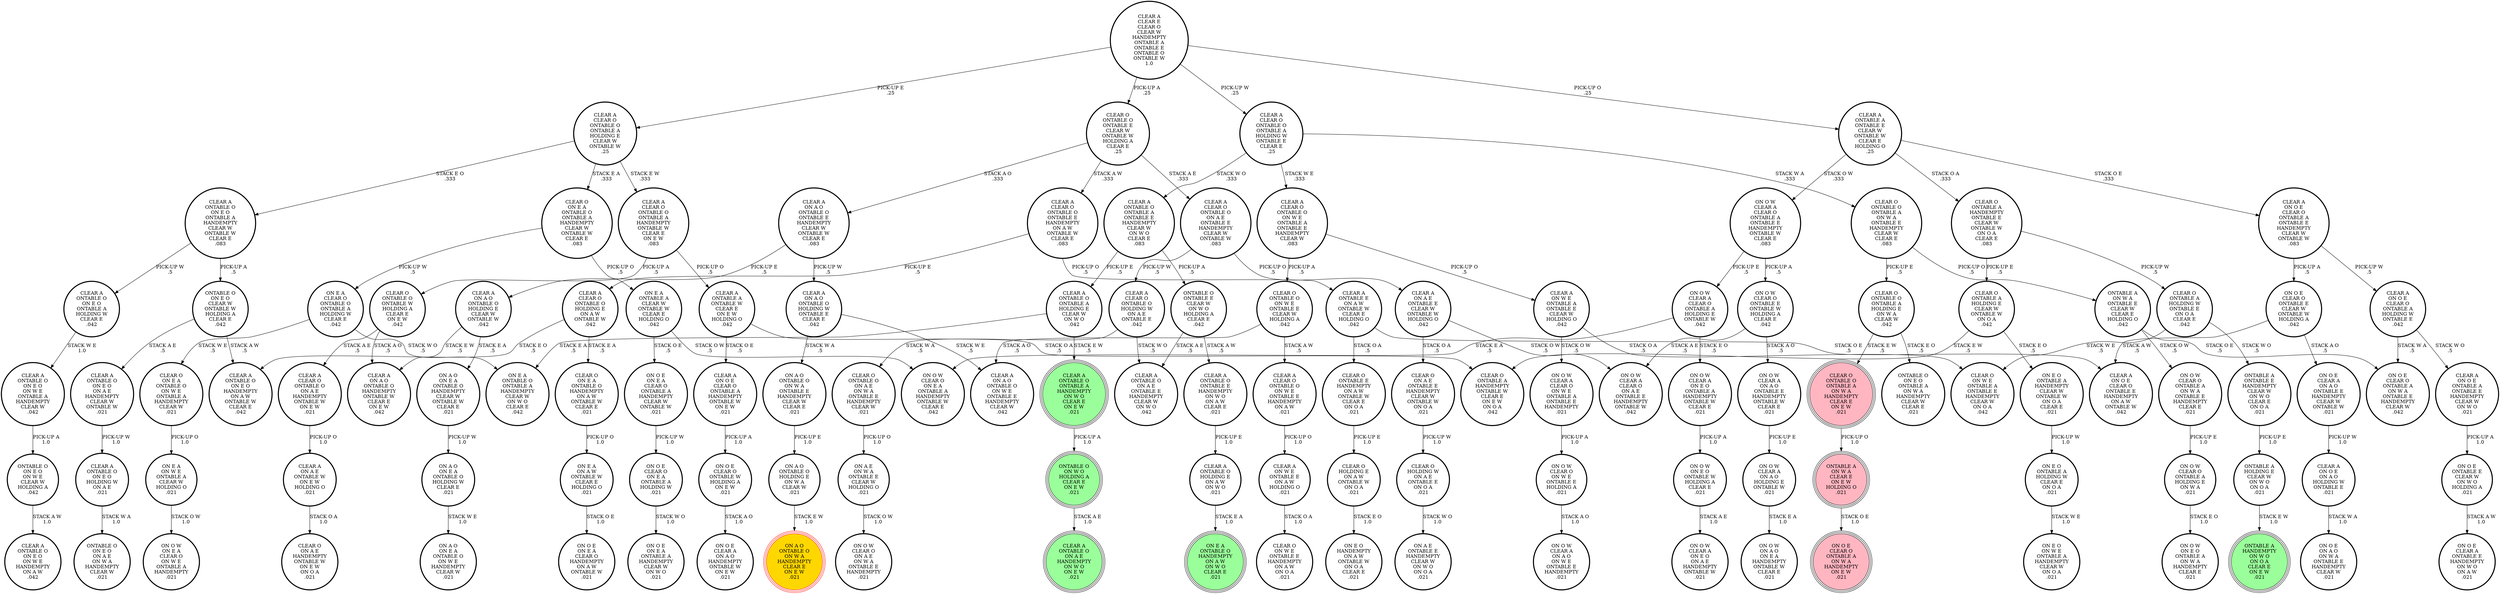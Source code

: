 digraph {
"CLEAR A\nON O E\nON A O\nHOLDING W\nONTABLE E\n.021\n" -> "ON O E\nON A O\nON W A\nONTABLE E\nHANDEMPTY\nCLEAR W\n.021\n"[label="STACK W A\n1.0\n"];
"CLEAR A\nONTABLE O\nONTABLE E\nHANDEMPTY\nON W O\nON A W\nCLEAR E\n.021\n" -> "CLEAR A\nONTABLE O\nHOLDING E\nON A W\nON W O\n.021\n"[label="PICK-UP E\n1.0\n"];
"CLEAR A\nCLEAR O\nONTABLE O\nON A E\nONTABLE E\nHANDEMPTY\nCLEAR W\nONTABLE W\n.083\n" -> "CLEAR A\nCLEAR O\nONTABLE O\nHOLDING W\nON A E\nONTABLE E\n.042\n"[label="PICK-UP W\n.5\n"];
"CLEAR A\nCLEAR O\nONTABLE O\nON A E\nONTABLE E\nHANDEMPTY\nCLEAR W\nONTABLE W\n.083\n" -> "CLEAR A\nON A E\nONTABLE E\nCLEAR W\nONTABLE W\nHOLDING O\n.042\n"[label="PICK-UP O\n.5\n"];
"CLEAR A\nCLEAR O\nONTABLE O\nHOLDING W\nON A E\nONTABLE E\n.042\n" -> "CLEAR O\nONTABLE O\nON A E\nON W A\nONTABLE E\nHANDEMPTY\nCLEAR W\n.021\n"[label="STACK W A\n.5\n"];
"CLEAR A\nCLEAR O\nONTABLE O\nHOLDING W\nON A E\nONTABLE E\n.042\n" -> "CLEAR A\nONTABLE O\nON A E\nONTABLE E\nHANDEMPTY\nCLEAR W\nON W O\n.042\n"[label="STACK W O\n.5\n"];
"ONTABLE A\nON W A\nONTABLE E\nCLEAR W\nCLEAR E\nHOLDING O\n.042\n" -> "ON O E\nCLEAR O\nONTABLE A\nON W A\nONTABLE E\nHANDEMPTY\nCLEAR W\n.042\n"[label="STACK O E\n.5\n"];
"ONTABLE A\nON W A\nONTABLE E\nCLEAR W\nCLEAR E\nHOLDING O\n.042\n" -> "ON O W\nCLEAR O\nONTABLE A\nON W A\nONTABLE E\nHANDEMPTY\nCLEAR E\n.021\n"[label="STACK O W\n.5\n"];
"ON O E\nCLEAR O\nON E A\nONTABLE A\nHOLDING W\n.021\n" -> "ON O E\nON E A\nONTABLE A\nHANDEMPTY\nCLEAR W\nON W O\n.021\n"[label="STACK W O\n1.0\n"];
"CLEAR A\nCLEAR O\nONTABLE O\nONTABLE A\nHANDEMPTY\nONTABLE W\nCLEAR E\nON E W\n.083\n" -> "CLEAR A\nONTABLE A\nONTABLE W\nCLEAR E\nON E W\nHOLDING O\n.042\n"[label="PICK-UP O\n.5\n"];
"CLEAR A\nCLEAR O\nONTABLE O\nONTABLE A\nHANDEMPTY\nONTABLE W\nCLEAR E\nON E W\n.083\n" -> "CLEAR O\nONTABLE O\nONTABLE W\nHOLDING A\nCLEAR E\nON E W\n.042\n"[label="PICK-UP A\n.5\n"];
"CLEAR A\nON A O\nONTABLE O\nHOLDING E\nCLEAR W\nONTABLE W\n.042\n" -> "CLEAR A\nON A O\nONTABLE O\nHANDEMPTY\nONTABLE W\nCLEAR E\nON E W\n.042\n"[label="STACK E W\n.5\n"];
"CLEAR A\nON A O\nONTABLE O\nHOLDING E\nCLEAR W\nONTABLE W\n.042\n" -> "ON A O\nON E A\nONTABLE O\nHANDEMPTY\nCLEAR W\nONTABLE W\nCLEAR E\n.021\n"[label="STACK E A\n.5\n"];
"CLEAR A\nON W E\nONTABLE E\nON A W\nHOLDING O\n.021\n" -> "CLEAR O\nON W E\nONTABLE E\nHANDEMPTY\nON A W\nON O A\n.021\n"[label="STACK O A\n1.0\n"];
"ON O W\nCLEAR O\nONTABLE E\nONTABLE W\nHOLDING A\nCLEAR E\n.042\n" -> "ON O W\nCLEAR A\nCLEAR O\nON A E\nONTABLE E\nHANDEMPTY\nONTABLE W\n.042\n"[label="STACK A E\n.5\n"];
"ON O W\nCLEAR O\nONTABLE E\nONTABLE W\nHOLDING A\nCLEAR E\n.042\n" -> "ON O W\nCLEAR A\nON A O\nONTABLE E\nHANDEMPTY\nONTABLE W\nCLEAR E\n.021\n"[label="STACK A O\n.5\n"];
"CLEAR A\nONTABLE O\nONTABLE A\nHOLDING E\nCLEAR W\nON W O\n.042\n" -> "ON E A\nONTABLE O\nONTABLE A\nHANDEMPTY\nCLEAR W\nON W O\nCLEAR E\n.042\n"[label="STACK E A\n.5\n"];
"CLEAR A\nONTABLE O\nONTABLE A\nHOLDING E\nCLEAR W\nON W O\n.042\n" -> "CLEAR A\nONTABLE O\nONTABLE A\nHANDEMPTY\nON W O\nCLEAR E\nON E W\n.021\n"[label="STACK E W\n.5\n"];
"ON A O\nON E A\nONTABLE O\nHOLDING W\nCLEAR E\n.021\n" -> "ON A O\nON E A\nONTABLE O\nON W E\nHANDEMPTY\nCLEAR W\n.021\n"[label="STACK W E\n1.0\n"];
"CLEAR A\nON O E\nCLEAR O\nONTABLE A\nONTABLE E\nHANDEMPTY\nCLEAR W\nONTABLE W\n.083\n" -> "ON O E\nCLEAR O\nONTABLE E\nCLEAR W\nONTABLE W\nHOLDING A\n.042\n"[label="PICK-UP A\n.5\n"];
"CLEAR A\nON O E\nCLEAR O\nONTABLE A\nONTABLE E\nHANDEMPTY\nCLEAR W\nONTABLE W\n.083\n" -> "CLEAR A\nON O E\nCLEAR O\nONTABLE A\nHOLDING W\nONTABLE E\n.042\n"[label="PICK-UP W\n.5\n"];
"CLEAR O\nONTABLE A\nHANDEMPTY\nONTABLE E\nCLEAR W\nONTABLE W\nON O A\nCLEAR E\n.083\n" -> "CLEAR O\nONTABLE A\nHOLDING W\nONTABLE E\nON O A\nCLEAR E\n.042\n"[label="PICK-UP W\n.5\n"];
"CLEAR O\nONTABLE A\nHANDEMPTY\nONTABLE E\nCLEAR W\nONTABLE W\nON O A\nCLEAR E\n.083\n" -> "CLEAR O\nONTABLE A\nHOLDING E\nCLEAR W\nONTABLE W\nON O A\n.042\n"[label="PICK-UP E\n.5\n"];
"CLEAR A\nCLEAR O\nONTABLE O\nHOLDING E\nON A W\nONTABLE W\n.042\n" -> "CLEAR A\nONTABLE O\nON E O\nHANDEMPTY\nON A W\nONTABLE W\nCLEAR E\n.042\n"[label="STACK E O\n.5\n"];
"CLEAR A\nCLEAR O\nONTABLE O\nHOLDING E\nON A W\nONTABLE W\n.042\n" -> "CLEAR O\nON E A\nONTABLE O\nHANDEMPTY\nON A W\nONTABLE W\nCLEAR E\n.021\n"[label="STACK E A\n.5\n"];
"ONTABLE O\nON E O\nON W E\nCLEAR W\nHOLDING A\n.042\n" -> "CLEAR A\nONTABLE O\nON E O\nON W E\nHANDEMPTY\nON A W\n.042\n"[label="STACK A W\n1.0\n"];
"CLEAR A\nONTABLE O\nON E O\nONTABLE A\nHANDEMPTY\nCLEAR W\nONTABLE W\nCLEAR E\n.083\n" -> "CLEAR A\nONTABLE O\nON E O\nONTABLE A\nHOLDING W\nCLEAR E\n.042\n"[label="PICK-UP W\n.5\n"];
"CLEAR A\nONTABLE O\nON E O\nONTABLE A\nHANDEMPTY\nCLEAR W\nONTABLE W\nCLEAR E\n.083\n" -> "ONTABLE O\nON E O\nCLEAR W\nONTABLE W\nHOLDING A\nCLEAR E\n.042\n"[label="PICK-UP A\n.5\n"];
"ON O W\nCLEAR A\nON A O\nHOLDING E\nONTABLE W\n.021\n" -> "ON O W\nON A O\nON E A\nHANDEMPTY\nONTABLE W\nCLEAR E\n.021\n"[label="STACK E A\n1.0\n"];
"ONTABLE A\nHOLDING E\nCLEAR W\nON W O\nON O A\n.021\n" -> "ONTABLE A\nHANDEMPTY\nON W O\nON O A\nCLEAR E\nON E W\n.021\n"[label="STACK E W\n1.0\n"];
"CLEAR A\nCLEAR O\nONTABLE O\nONTABLE A\nHOLDING E\nCLEAR W\nONTABLE W\n.25\n" -> "CLEAR A\nONTABLE O\nON E O\nONTABLE A\nHANDEMPTY\nCLEAR W\nONTABLE W\nCLEAR E\n.083\n"[label="STACK E O\n.333\n"];
"CLEAR A\nCLEAR O\nONTABLE O\nONTABLE A\nHOLDING E\nCLEAR W\nONTABLE W\n.25\n" -> "CLEAR A\nCLEAR O\nONTABLE O\nONTABLE A\nHANDEMPTY\nONTABLE W\nCLEAR E\nON E W\n.083\n"[label="STACK E W\n.333\n"];
"CLEAR A\nCLEAR O\nONTABLE O\nONTABLE A\nHOLDING E\nCLEAR W\nONTABLE W\n.25\n" -> "CLEAR O\nON E A\nONTABLE O\nONTABLE A\nHANDEMPTY\nCLEAR W\nONTABLE W\nCLEAR E\n.083\n"[label="STACK E A\n.333\n"];
"CLEAR O\nONTABLE O\nONTABLE W\nHOLDING A\nCLEAR E\nON E W\n.042\n" -> "CLEAR A\nON A O\nONTABLE O\nHANDEMPTY\nONTABLE W\nCLEAR E\nON E W\n.042\n"[label="STACK A O\n.5\n"];
"CLEAR O\nONTABLE O\nONTABLE W\nHOLDING A\nCLEAR E\nON E W\n.042\n" -> "CLEAR A\nCLEAR O\nONTABLE O\nON A E\nHANDEMPTY\nONTABLE W\nON E W\n.021\n"[label="STACK A E\n.5\n"];
"CLEAR A\nONTABLE O\nONTABLE A\nHANDEMPTY\nON W O\nCLEAR E\nON E W\n.021\n" -> "ONTABLE O\nON W O\nHOLDING A\nCLEAR E\nON E W\n.021\n"[label="PICK-UP A\n1.0\n"];
"ON O W\nCLEAR O\nON W E\nONTABLE E\nHOLDING A\n.021\n" -> "ON O W\nCLEAR A\nON A O\nON W E\nONTABLE E\nHANDEMPTY\n.021\n"[label="STACK A O\n1.0\n"];
"CLEAR O\nONTABLE O\nONTABLE A\nON W A\nONTABLE E\nHANDEMPTY\nCLEAR W\nCLEAR E\n.083\n" -> "CLEAR O\nONTABLE O\nONTABLE A\nHOLDING E\nON W A\nCLEAR W\n.042\n"[label="PICK-UP E\n.5\n"];
"CLEAR O\nONTABLE O\nONTABLE A\nON W A\nONTABLE E\nHANDEMPTY\nCLEAR W\nCLEAR E\n.083\n" -> "ONTABLE A\nON W A\nONTABLE E\nCLEAR W\nCLEAR E\nHOLDING O\n.042\n"[label="PICK-UP O\n.5\n"];
"ON O W\nON E O\nONTABLE W\nHOLDING A\nCLEAR E\n.021\n" -> "ON O W\nCLEAR A\nON E O\nON A E\nHANDEMPTY\nONTABLE W\n.021\n"[label="STACK A E\n1.0\n"];
"ON A O\nON E A\nONTABLE O\nHANDEMPTY\nCLEAR W\nONTABLE W\nCLEAR E\n.021\n" -> "ON A O\nON E A\nONTABLE O\nHOLDING W\nCLEAR E\n.021\n"[label="PICK-UP W\n1.0\n"];
"CLEAR A\nCLEAR O\nONTABLE O\nONTABLE E\nHANDEMPTY\nON A W\nONTABLE W\nCLEAR E\n.083\n" -> "CLEAR A\nONTABLE E\nON A W\nONTABLE W\nCLEAR E\nHOLDING O\n.042\n"[label="PICK-UP O\n.5\n"];
"CLEAR A\nCLEAR O\nONTABLE O\nONTABLE E\nHANDEMPTY\nON A W\nONTABLE W\nCLEAR E\n.083\n" -> "CLEAR A\nCLEAR O\nONTABLE O\nHOLDING E\nON A W\nONTABLE W\n.042\n"[label="PICK-UP E\n.5\n"];
"ON O E\nONTABLE E\nCLEAR W\nON W O\nHOLDING A\n.021\n" -> "ON O E\nCLEAR A\nONTABLE E\nHANDEMPTY\nON W O\nON A W\n.021\n"[label="STACK A W\n1.0\n"];
"CLEAR A\nCLEAR O\nONTABLE O\nON W E\nONTABLE A\nONTABLE E\nHANDEMPTY\nCLEAR W\n.083\n" -> "CLEAR O\nONTABLE O\nON W E\nONTABLE E\nCLEAR W\nHOLDING A\n.042\n"[label="PICK-UP A\n.5\n"];
"CLEAR A\nCLEAR O\nONTABLE O\nON W E\nONTABLE A\nONTABLE E\nHANDEMPTY\nCLEAR W\n.083\n" -> "CLEAR A\nON W E\nONTABLE A\nONTABLE E\nCLEAR W\nHOLDING O\n.042\n"[label="PICK-UP O\n.5\n"];
"ON E A\nON A W\nONTABLE W\nCLEAR E\nHOLDING O\n.021\n" -> "ON O E\nON E A\nCLEAR O\nHANDEMPTY\nON A W\nONTABLE W\n.021\n"[label="STACK O E\n1.0\n"];
"ON O W\nCLEAR A\nCLEAR O\nON W E\nONTABLE A\nONTABLE E\nHANDEMPTY\n.021\n" -> "ON O W\nCLEAR O\nON W E\nONTABLE E\nHOLDING A\n.021\n"[label="PICK-UP A\n1.0\n"];
"ON O E\nON E A\nCLEAR O\nONTABLE A\nHANDEMPTY\nCLEAR W\nONTABLE W\n.021\n" -> "ON O E\nCLEAR O\nON E A\nONTABLE A\nHOLDING W\n.021\n"[label="PICK-UP W\n1.0\n"];
"CLEAR A\nONTABLE O\nON E O\nON W E\nONTABLE A\nHANDEMPTY\nCLEAR W\n.042\n" -> "ONTABLE O\nON E O\nON W E\nCLEAR W\nHOLDING A\n.042\n"[label="PICK-UP A\n1.0\n"];
"ONTABLE O\nONTABLE E\nCLEAR W\nON W O\nHOLDING A\nCLEAR E\n.042\n" -> "CLEAR A\nONTABLE O\nON A E\nONTABLE E\nHANDEMPTY\nCLEAR W\nON W O\n.042\n"[label="STACK A E\n.5\n"];
"ONTABLE O\nONTABLE E\nCLEAR W\nON W O\nHOLDING A\nCLEAR E\n.042\n" -> "CLEAR A\nONTABLE O\nONTABLE E\nHANDEMPTY\nON W O\nON A W\nCLEAR E\n.021\n"[label="STACK A W\n.5\n"];
"CLEAR A\nONTABLE O\nONTABLE A\nONTABLE E\nHANDEMPTY\nCLEAR W\nON W O\nCLEAR E\n.083\n" -> "CLEAR A\nONTABLE O\nONTABLE A\nHOLDING E\nCLEAR W\nON W O\n.042\n"[label="PICK-UP E\n.5\n"];
"CLEAR A\nONTABLE O\nONTABLE A\nONTABLE E\nHANDEMPTY\nCLEAR W\nON W O\nCLEAR E\n.083\n" -> "ONTABLE O\nONTABLE E\nCLEAR W\nON W O\nHOLDING A\nCLEAR E\n.042\n"[label="PICK-UP A\n.5\n"];
"CLEAR A\nCLEAR O\nONTABLE O\nON A E\nHANDEMPTY\nONTABLE W\nON E W\n.021\n" -> "CLEAR A\nON A E\nONTABLE W\nON E W\nHOLDING O\n.021\n"[label="PICK-UP O\n1.0\n"];
"CLEAR A\nCLEAR E\nCLEAR O\nCLEAR W\nHANDEMPTY\nONTABLE A\nONTABLE E\nONTABLE O\nONTABLE W\n1.0\n" -> "CLEAR O\nONTABLE O\nONTABLE E\nCLEAR W\nONTABLE W\nHOLDING A\nCLEAR E\n.25\n"[label="PICK-UP A\n.25\n"];
"CLEAR A\nCLEAR E\nCLEAR O\nCLEAR W\nHANDEMPTY\nONTABLE A\nONTABLE E\nONTABLE O\nONTABLE W\n1.0\n" -> "CLEAR A\nCLEAR O\nONTABLE O\nONTABLE A\nHOLDING W\nONTABLE E\nCLEAR E\n.25\n"[label="PICK-UP W\n.25\n"];
"CLEAR A\nCLEAR E\nCLEAR O\nCLEAR W\nHANDEMPTY\nONTABLE A\nONTABLE E\nONTABLE O\nONTABLE W\n1.0\n" -> "CLEAR A\nCLEAR O\nONTABLE O\nONTABLE A\nHOLDING E\nCLEAR W\nONTABLE W\n.25\n"[label="PICK-UP E\n.25\n"];
"CLEAR A\nCLEAR E\nCLEAR O\nCLEAR W\nHANDEMPTY\nONTABLE A\nONTABLE E\nONTABLE O\nONTABLE W\n1.0\n" -> "CLEAR A\nONTABLE A\nONTABLE E\nCLEAR W\nONTABLE W\nCLEAR E\nHOLDING O\n.25\n"[label="PICK-UP O\n.25\n"];
"ON O W\nCLEAR O\nONTABLE A\nON W A\nONTABLE E\nHANDEMPTY\nCLEAR E\n.021\n" -> "ON O W\nCLEAR O\nONTABLE A\nHOLDING E\nON W A\n.021\n"[label="PICK-UP E\n1.0\n"];
"ON E O\nONTABLE A\nHANDEMPTY\nCLEAR W\nONTABLE W\nON O A\nCLEAR E\n.021\n" -> "ON E O\nONTABLE A\nHOLDING W\nCLEAR E\nON O A\n.021\n"[label="PICK-UP W\n1.0\n"];
"ON A O\nONTABLE O\nON W A\nONTABLE E\nHANDEMPTY\nCLEAR W\nCLEAR E\n.021\n" -> "ON A O\nONTABLE O\nHOLDING E\nON W A\nCLEAR W\n.021\n"[label="PICK-UP E\n1.0\n"];
"CLEAR O\nONTABLE O\nONTABLE A\nHOLDING E\nON W A\nCLEAR W\n.042\n" -> "CLEAR O\nONTABLE O\nONTABLE A\nON W A\nHANDEMPTY\nCLEAR E\nON E W\n.021\n"[label="STACK E W\n.5\n"];
"CLEAR O\nONTABLE O\nONTABLE A\nHOLDING E\nON W A\nCLEAR W\n.042\n" -> "ONTABLE O\nON E O\nONTABLE A\nON W A\nHANDEMPTY\nCLEAR W\nCLEAR E\n.021\n"[label="STACK E O\n.5\n"];
"CLEAR A\nON A E\nONTABLE W\nON E W\nHOLDING O\n.021\n" -> "CLEAR O\nON A E\nHANDEMPTY\nONTABLE W\nON E W\nON O A\n.021\n"[label="STACK O A\n1.0\n"];
"CLEAR O\nON E A\nONTABLE O\nON W E\nONTABLE A\nHANDEMPTY\nCLEAR W\n.021\n" -> "ON E A\nON W E\nONTABLE A\nCLEAR W\nHOLDING O\n.021\n"[label="PICK-UP O\n1.0\n"];
"CLEAR A\nON A E\nONTABLE E\nCLEAR W\nONTABLE W\nHOLDING O\n.042\n" -> "CLEAR O\nON A E\nONTABLE E\nHANDEMPTY\nCLEAR W\nONTABLE W\nON O A\n.021\n"[label="STACK O A\n.5\n"];
"CLEAR A\nON A E\nONTABLE E\nCLEAR W\nONTABLE W\nHOLDING O\n.042\n" -> "ON O W\nCLEAR A\nCLEAR O\nON A E\nONTABLE E\nHANDEMPTY\nONTABLE W\n.042\n"[label="STACK O W\n.5\n"];
"CLEAR A\nON O E\nONTABLE A\nONTABLE E\nHANDEMPTY\nCLEAR W\nON W O\n.021\n" -> "ON O E\nONTABLE E\nCLEAR W\nON W O\nHOLDING A\n.021\n"[label="PICK-UP A\n1.0\n"];
"CLEAR A\nCLEAR O\nONTABLE O\nONTABLE A\nHOLDING W\nONTABLE E\nCLEAR E\n.25\n" -> "CLEAR A\nCLEAR O\nONTABLE O\nON W E\nONTABLE A\nONTABLE E\nHANDEMPTY\nCLEAR W\n.083\n"[label="STACK W E\n.333\n"];
"CLEAR A\nCLEAR O\nONTABLE O\nONTABLE A\nHOLDING W\nONTABLE E\nCLEAR E\n.25\n" -> "CLEAR O\nONTABLE O\nONTABLE A\nON W A\nONTABLE E\nHANDEMPTY\nCLEAR W\nCLEAR E\n.083\n"[label="STACK W A\n.333\n"];
"CLEAR A\nCLEAR O\nONTABLE O\nONTABLE A\nHOLDING W\nONTABLE E\nCLEAR E\n.25\n" -> "CLEAR A\nONTABLE O\nONTABLE A\nONTABLE E\nHANDEMPTY\nCLEAR W\nON W O\nCLEAR E\n.083\n"[label="STACK W O\n.333\n"];
"CLEAR O\nONTABLE E\nHANDEMPTY\nON A W\nONTABLE W\nCLEAR E\nON O A\n.021\n" -> "CLEAR O\nHOLDING E\nON A W\nONTABLE W\nON O A\n.021\n"[label="PICK-UP E\n1.0\n"];
"CLEAR O\nON E A\nONTABLE O\nHANDEMPTY\nON A W\nONTABLE W\nCLEAR E\n.021\n" -> "ON E A\nON A W\nONTABLE W\nCLEAR E\nHOLDING O\n.021\n"[label="PICK-UP O\n1.0\n"];
"CLEAR A\nONTABLE O\nON E O\nON A E\nHANDEMPTY\nCLEAR W\nONTABLE W\n.021\n" -> "CLEAR A\nONTABLE O\nON E O\nHOLDING W\nON A E\n.021\n"[label="PICK-UP W\n1.0\n"];
"CLEAR O\nHOLDING W\nON A E\nONTABLE E\nON O A\n.021\n" -> "ON A E\nONTABLE E\nHANDEMPTY\nCLEAR W\nON W O\nON O A\n.021\n"[label="STACK W O\n1.0\n"];
"CLEAR O\nON A E\nONTABLE E\nHANDEMPTY\nCLEAR W\nONTABLE W\nON O A\n.021\n" -> "CLEAR O\nHOLDING W\nON A E\nONTABLE E\nON O A\n.021\n"[label="PICK-UP W\n1.0\n"];
"ON O W\nCLEAR A\nON E O\nONTABLE A\nHANDEMPTY\nONTABLE W\nCLEAR E\n.021\n" -> "ON O W\nON E O\nONTABLE W\nHOLDING A\nCLEAR E\n.021\n"[label="PICK-UP A\n1.0\n"];
"CLEAR A\nON A O\nONTABLE O\nONTABLE E\nHANDEMPTY\nCLEAR W\nONTABLE W\nCLEAR E\n.083\n" -> "CLEAR A\nON A O\nONTABLE O\nHOLDING W\nONTABLE E\nCLEAR E\n.042\n"[label="PICK-UP W\n.5\n"];
"CLEAR A\nON A O\nONTABLE O\nONTABLE E\nHANDEMPTY\nCLEAR W\nONTABLE W\nCLEAR E\n.083\n" -> "CLEAR A\nON A O\nONTABLE O\nHOLDING E\nCLEAR W\nONTABLE W\n.042\n"[label="PICK-UP E\n.5\n"];
"ON E A\nONTABLE A\nCLEAR W\nONTABLE W\nCLEAR E\nHOLDING O\n.042\n" -> "ON O E\nON E A\nCLEAR O\nONTABLE A\nHANDEMPTY\nCLEAR W\nONTABLE W\n.021\n"[label="STACK O E\n.5\n"];
"ON E A\nONTABLE A\nCLEAR W\nONTABLE W\nCLEAR E\nHOLDING O\n.042\n" -> "ON O W\nCLEAR O\nON E A\nONTABLE A\nHANDEMPTY\nONTABLE W\nCLEAR E\n.042\n"[label="STACK O W\n.5\n"];
"ON A E\nON W A\nONTABLE E\nCLEAR W\nHOLDING O\n.021\n" -> "ON O W\nCLEAR O\nON A E\nON W A\nONTABLE E\nHANDEMPTY\n.021\n"[label="STACK O W\n1.0\n"];
"CLEAR O\nONTABLE A\nHOLDING E\nCLEAR W\nONTABLE W\nON O A\n.042\n" -> "CLEAR O\nONTABLE A\nHANDEMPTY\nONTABLE W\nCLEAR E\nON E W\nON O A\n.042\n"[label="STACK E W\n.5\n"];
"CLEAR O\nONTABLE A\nHOLDING E\nCLEAR W\nONTABLE W\nON O A\n.042\n" -> "ON E O\nONTABLE A\nHANDEMPTY\nCLEAR W\nONTABLE W\nON O A\nCLEAR E\n.021\n"[label="STACK E O\n.5\n"];
"CLEAR O\nONTABLE A\nHOLDING W\nONTABLE E\nON O A\nCLEAR E\n.042\n" -> "CLEAR O\nON W E\nONTABLE A\nONTABLE E\nHANDEMPTY\nCLEAR W\nON O A\n.042\n"[label="STACK W E\n.5\n"];
"CLEAR O\nONTABLE A\nHOLDING W\nONTABLE E\nON O A\nCLEAR E\n.042\n" -> "ONTABLE A\nONTABLE E\nHANDEMPTY\nCLEAR W\nON W O\nCLEAR E\nON O A\n.021\n"[label="STACK W O\n.5\n"];
"CLEAR A\nON O E\nCLEAR O\nONTABLE A\nHOLDING W\nONTABLE E\n.042\n" -> "CLEAR A\nON O E\nONTABLE A\nONTABLE E\nHANDEMPTY\nCLEAR W\nON W O\n.021\n"[label="STACK W O\n.5\n"];
"CLEAR A\nON O E\nCLEAR O\nONTABLE A\nHOLDING W\nONTABLE E\n.042\n" -> "ON O E\nCLEAR O\nONTABLE A\nON W A\nONTABLE E\nHANDEMPTY\nCLEAR W\n.042\n"[label="STACK W A\n.5\n"];
"ONTABLE A\nONTABLE E\nHANDEMPTY\nCLEAR W\nON W O\nCLEAR E\nON O A\n.021\n" -> "ONTABLE A\nHOLDING E\nCLEAR W\nON W O\nON O A\n.021\n"[label="PICK-UP E\n1.0\n"];
"ON E A\nON W E\nONTABLE A\nCLEAR W\nHOLDING O\n.021\n" -> "ON O W\nON E A\nCLEAR O\nON W E\nONTABLE A\nHANDEMPTY\n.021\n"[label="STACK O W\n1.0\n"];
"CLEAR A\nONTABLE O\nON E O\nHOLDING W\nON A E\n.021\n" -> "ONTABLE O\nON E O\nON A E\nON W A\nHANDEMPTY\nCLEAR W\n.021\n"[label="STACK W A\n1.0\n"];
"ON O W\nCLEAR A\nCLEAR O\nONTABLE A\nHOLDING E\nONTABLE W\n.042\n" -> "ON O W\nCLEAR O\nON E A\nONTABLE A\nHANDEMPTY\nONTABLE W\nCLEAR E\n.042\n"[label="STACK E A\n.5\n"];
"ON O W\nCLEAR A\nCLEAR O\nONTABLE A\nHOLDING E\nONTABLE W\n.042\n" -> "ON O W\nCLEAR A\nON E O\nONTABLE A\nHANDEMPTY\nONTABLE W\nCLEAR E\n.021\n"[label="STACK E O\n.5\n"];
"ON O W\nCLEAR A\nON A O\nONTABLE E\nHANDEMPTY\nONTABLE W\nCLEAR E\n.021\n" -> "ON O W\nCLEAR A\nON A O\nHOLDING E\nONTABLE W\n.021\n"[label="PICK-UP E\n1.0\n"];
"CLEAR A\nON A O\nONTABLE O\nHOLDING W\nONTABLE E\nCLEAR E\n.042\n" -> "CLEAR A\nON A O\nONTABLE O\nON W E\nONTABLE E\nHANDEMPTY\nCLEAR W\n.042\n"[label="STACK W E\n.5\n"];
"CLEAR A\nON A O\nONTABLE O\nHOLDING W\nONTABLE E\nCLEAR E\n.042\n" -> "ON A O\nONTABLE O\nON W A\nONTABLE E\nHANDEMPTY\nCLEAR W\nCLEAR E\n.021\n"[label="STACK W A\n.5\n"];
"CLEAR A\nONTABLE O\nON E O\nONTABLE A\nHOLDING W\nCLEAR E\n.042\n" -> "CLEAR A\nONTABLE O\nON E O\nON W E\nONTABLE A\nHANDEMPTY\nCLEAR W\n.042\n"[label="STACK W E\n1.0\n"];
"CLEAR O\nONTABLE O\nONTABLE A\nON W A\nHANDEMPTY\nCLEAR E\nON E W\n.021\n" -> "ONTABLE A\nON W A\nCLEAR E\nON E W\nHOLDING O\n.021\n"[label="PICK-UP O\n1.0\n"];
"ON O E\nCLEAR A\nON A O\nONTABLE E\nHANDEMPTY\nCLEAR W\nONTABLE W\n.021\n" -> "CLEAR A\nON O E\nON A O\nHOLDING W\nONTABLE E\n.021\n"[label="PICK-UP W\n1.0\n"];
"ON O W\nCLEAR O\nONTABLE A\nHOLDING E\nON W A\n.021\n" -> "ON O W\nON E O\nONTABLE A\nON W A\nHANDEMPTY\nCLEAR E\n.021\n"[label="STACK E O\n1.0\n"];
"CLEAR A\nON W E\nONTABLE A\nONTABLE E\nCLEAR W\nHOLDING O\n.042\n" -> "CLEAR O\nON W E\nONTABLE A\nONTABLE E\nHANDEMPTY\nCLEAR W\nON O A\n.042\n"[label="STACK O A\n.5\n"];
"CLEAR A\nON W E\nONTABLE A\nONTABLE E\nCLEAR W\nHOLDING O\n.042\n" -> "ON O W\nCLEAR A\nCLEAR O\nON W E\nONTABLE A\nONTABLE E\nHANDEMPTY\n.021\n"[label="STACK O W\n.5\n"];
"CLEAR O\nONTABLE O\nONTABLE E\nCLEAR W\nONTABLE W\nHOLDING A\nCLEAR E\n.25\n" -> "CLEAR A\nCLEAR O\nONTABLE O\nONTABLE E\nHANDEMPTY\nON A W\nONTABLE W\nCLEAR E\n.083\n"[label="STACK A W\n.333\n"];
"CLEAR O\nONTABLE O\nONTABLE E\nCLEAR W\nONTABLE W\nHOLDING A\nCLEAR E\n.25\n" -> "CLEAR A\nON A O\nONTABLE O\nONTABLE E\nHANDEMPTY\nCLEAR W\nONTABLE W\nCLEAR E\n.083\n"[label="STACK A O\n.333\n"];
"CLEAR O\nONTABLE O\nONTABLE E\nCLEAR W\nONTABLE W\nHOLDING A\nCLEAR E\n.25\n" -> "CLEAR A\nCLEAR O\nONTABLE O\nON A E\nONTABLE E\nHANDEMPTY\nCLEAR W\nONTABLE W\n.083\n"[label="STACK A E\n.333\n"];
"ON E A\nCLEAR O\nONTABLE O\nONTABLE A\nHOLDING W\nCLEAR E\n.042\n" -> "CLEAR O\nON E A\nONTABLE O\nON W E\nONTABLE A\nHANDEMPTY\nCLEAR W\n.021\n"[label="STACK W E\n.5\n"];
"ON E A\nCLEAR O\nONTABLE O\nONTABLE A\nHOLDING W\nCLEAR E\n.042\n" -> "ON E A\nONTABLE O\nONTABLE A\nHANDEMPTY\nCLEAR W\nON W O\nCLEAR E\n.042\n"[label="STACK W O\n.5\n"];
"ON O W\nCLEAR A\nCLEAR O\nONTABLE A\nONTABLE E\nHANDEMPTY\nONTABLE W\nCLEAR E\n.083\n" -> "ON O W\nCLEAR A\nCLEAR O\nONTABLE A\nHOLDING E\nONTABLE W\n.042\n"[label="PICK-UP E\n.5\n"];
"ON O W\nCLEAR A\nCLEAR O\nONTABLE A\nONTABLE E\nHANDEMPTY\nONTABLE W\nCLEAR E\n.083\n" -> "ON O W\nCLEAR O\nONTABLE E\nONTABLE W\nHOLDING A\nCLEAR E\n.042\n"[label="PICK-UP A\n.5\n"];
"ONTABLE O\nON E O\nCLEAR W\nONTABLE W\nHOLDING A\nCLEAR E\n.042\n" -> "CLEAR A\nONTABLE O\nON E O\nHANDEMPTY\nON A W\nONTABLE W\nCLEAR E\n.042\n"[label="STACK A W\n.5\n"];
"ONTABLE O\nON E O\nCLEAR W\nONTABLE W\nHOLDING A\nCLEAR E\n.042\n" -> "CLEAR A\nONTABLE O\nON E O\nON A E\nHANDEMPTY\nCLEAR W\nONTABLE W\n.021\n"[label="STACK A E\n.5\n"];
"CLEAR A\nON O E\nCLEAR O\nONTABLE A\nHANDEMPTY\nONTABLE W\nON E W\n.021\n" -> "ON O E\nCLEAR O\nONTABLE W\nHOLDING A\nON E W\n.021\n"[label="PICK-UP A\n1.0\n"];
"ONTABLE A\nON W A\nCLEAR E\nON E W\nHOLDING O\n.021\n" -> "ON O E\nCLEAR O\nONTABLE A\nON W A\nHANDEMPTY\nON E W\n.021\n"[label="STACK O E\n1.0\n"];
"ONTABLE O\nON W O\nHOLDING A\nCLEAR E\nON E W\n.021\n" -> "CLEAR A\nONTABLE O\nON A E\nHANDEMPTY\nON W O\nON E W\n.021\n"[label="STACK A E\n1.0\n"];
"ON O E\nCLEAR O\nONTABLE W\nHOLDING A\nON E W\n.021\n" -> "ON O E\nCLEAR A\nON A O\nHANDEMPTY\nONTABLE W\nON E W\n.021\n"[label="STACK A O\n1.0\n"];
"CLEAR A\nONTABLE O\nHOLDING E\nON A W\nON W O\n.021\n" -> "ON E A\nONTABLE O\nHANDEMPTY\nON A W\nON W O\nCLEAR E\n.021\n"[label="STACK E A\n1.0\n"];
"CLEAR A\nONTABLE E\nON A W\nONTABLE W\nCLEAR E\nHOLDING O\n.042\n" -> "CLEAR A\nON O E\nCLEAR O\nONTABLE E\nHANDEMPTY\nON A W\nONTABLE W\n.042\n"[label="STACK O E\n.5\n"];
"CLEAR A\nONTABLE E\nON A W\nONTABLE W\nCLEAR E\nHOLDING O\n.042\n" -> "CLEAR O\nONTABLE E\nHANDEMPTY\nON A W\nONTABLE W\nCLEAR E\nON O A\n.021\n"[label="STACK O A\n.5\n"];
"CLEAR O\nONTABLE O\nON A E\nON W A\nONTABLE E\nHANDEMPTY\nCLEAR W\n.021\n" -> "ON A E\nON W A\nONTABLE E\nCLEAR W\nHOLDING O\n.021\n"[label="PICK-UP O\n1.0\n"];
"CLEAR O\nON E A\nONTABLE O\nONTABLE A\nHANDEMPTY\nCLEAR W\nONTABLE W\nCLEAR E\n.083\n" -> "ON E A\nCLEAR O\nONTABLE O\nONTABLE A\nHOLDING W\nCLEAR E\n.042\n"[label="PICK-UP W\n.5\n"];
"CLEAR O\nON E A\nONTABLE O\nONTABLE A\nHANDEMPTY\nCLEAR W\nONTABLE W\nCLEAR E\n.083\n" -> "ON E A\nONTABLE A\nCLEAR W\nONTABLE W\nCLEAR E\nHOLDING O\n.042\n"[label="PICK-UP O\n.5\n"];
"ON E O\nONTABLE A\nHOLDING W\nCLEAR E\nON O A\n.021\n" -> "ON E O\nON W E\nONTABLE A\nHANDEMPTY\nCLEAR W\nON O A\n.021\n"[label="STACK W E\n1.0\n"];
"CLEAR A\nONTABLE A\nONTABLE E\nCLEAR W\nONTABLE W\nCLEAR E\nHOLDING O\n.25\n" -> "CLEAR A\nON O E\nCLEAR O\nONTABLE A\nONTABLE E\nHANDEMPTY\nCLEAR W\nONTABLE W\n.083\n"[label="STACK O E\n.333\n"];
"CLEAR A\nONTABLE A\nONTABLE E\nCLEAR W\nONTABLE W\nCLEAR E\nHOLDING O\n.25\n" -> "CLEAR O\nONTABLE A\nHANDEMPTY\nONTABLE E\nCLEAR W\nONTABLE W\nON O A\nCLEAR E\n.083\n"[label="STACK O A\n.333\n"];
"CLEAR A\nONTABLE A\nONTABLE E\nCLEAR W\nONTABLE W\nCLEAR E\nHOLDING O\n.25\n" -> "ON O W\nCLEAR A\nCLEAR O\nONTABLE A\nONTABLE E\nHANDEMPTY\nONTABLE W\nCLEAR E\n.083\n"[label="STACK O W\n.333\n"];
"CLEAR O\nHOLDING E\nON A W\nONTABLE W\nON O A\n.021\n" -> "ON E O\nHANDEMPTY\nON A W\nONTABLE W\nON O A\nCLEAR E\n.021\n"[label="STACK E O\n1.0\n"];
"CLEAR O\nONTABLE O\nON W E\nONTABLE E\nCLEAR W\nHOLDING A\n.042\n" -> "CLEAR A\nON A O\nONTABLE O\nON W E\nONTABLE E\nHANDEMPTY\nCLEAR W\n.042\n"[label="STACK A O\n.5\n"];
"CLEAR O\nONTABLE O\nON W E\nONTABLE E\nCLEAR W\nHOLDING A\n.042\n" -> "CLEAR A\nCLEAR O\nONTABLE O\nON W E\nONTABLE E\nHANDEMPTY\nON A W\n.021\n"[label="STACK A W\n.5\n"];
"CLEAR A\nCLEAR O\nONTABLE O\nON W E\nONTABLE E\nHANDEMPTY\nON A W\n.021\n" -> "CLEAR A\nON W E\nONTABLE E\nON A W\nHOLDING O\n.021\n"[label="PICK-UP O\n1.0\n"];
"ON A O\nONTABLE O\nHOLDING E\nON W A\nCLEAR W\n.021\n" -> "ON A O\nONTABLE O\nON W A\nHANDEMPTY\nCLEAR E\nON E W\n.021\n"[label="STACK E W\n1.0\n"];
"CLEAR A\nONTABLE A\nONTABLE W\nCLEAR E\nON E W\nHOLDING O\n.042\n" -> "CLEAR A\nON O E\nCLEAR O\nONTABLE A\nHANDEMPTY\nONTABLE W\nON E W\n.021\n"[label="STACK O E\n.5\n"];
"CLEAR A\nONTABLE A\nONTABLE W\nCLEAR E\nON E W\nHOLDING O\n.042\n" -> "CLEAR O\nONTABLE A\nHANDEMPTY\nONTABLE W\nCLEAR E\nON E W\nON O A\n.042\n"[label="STACK O A\n.5\n"];
"ON O E\nCLEAR O\nONTABLE E\nCLEAR W\nONTABLE W\nHOLDING A\n.042\n" -> "CLEAR A\nON O E\nCLEAR O\nONTABLE E\nHANDEMPTY\nON A W\nONTABLE W\n.042\n"[label="STACK A W\n.5\n"];
"ON O E\nCLEAR O\nONTABLE E\nCLEAR W\nONTABLE W\nHOLDING A\n.042\n" -> "ON O E\nCLEAR A\nON A O\nONTABLE E\nHANDEMPTY\nCLEAR W\nONTABLE W\n.021\n"[label="STACK A O\n.5\n"];
"ONTABLE O\nON E O\nONTABLE A\nON W A\nHANDEMPTY\nCLEAR W\nCLEAR E\n.021\n" [shape=circle, penwidth=3];
"ON O W\nON A O\nON E A\nHANDEMPTY\nONTABLE W\nCLEAR E\n.021\n" [shape=circle, penwidth=3];
"CLEAR O\nON W E\nONTABLE E\nHANDEMPTY\nON A W\nON O A\n.021\n" [shape=circle, penwidth=3];
"ON O W\nCLEAR O\nON A E\nON W A\nONTABLE E\nHANDEMPTY\n.021\n" [shape=circle, penwidth=3];
"ON O W\nCLEAR A\nON A O\nON W E\nONTABLE E\nHANDEMPTY\n.021\n" [shape=circle, penwidth=3];
"ON O E\nON A O\nON W A\nONTABLE E\nHANDEMPTY\nCLEAR W\n.021\n" [shape=circle, penwidth=3];
"CLEAR A\nON A O\nONTABLE O\nON W E\nONTABLE E\nHANDEMPTY\nCLEAR W\n.042\n" [shape=circle, penwidth=3];
"ON O W\nCLEAR A\nON E O\nON A E\nHANDEMPTY\nONTABLE W\n.021\n" [shape=circle, penwidth=3];
"CLEAR O\nON W E\nONTABLE A\nONTABLE E\nHANDEMPTY\nCLEAR W\nON O A\n.042\n" [shape=circle, penwidth=3];
"ON O E\nCLEAR A\nONTABLE E\nHANDEMPTY\nON W O\nON A W\n.021\n" [shape=circle, penwidth=3];
"ON O W\nON E A\nCLEAR O\nON W E\nONTABLE A\nHANDEMPTY\n.021\n" [shape=circle, penwidth=3];
"ON E O\nON W E\nONTABLE A\nHANDEMPTY\nCLEAR W\nON O A\n.021\n" [shape=circle, penwidth=3];
"ON E O\nHANDEMPTY\nON A W\nONTABLE W\nON O A\nCLEAR E\n.021\n" [shape=circle, penwidth=3];
"ON A O\nON E A\nONTABLE O\nON W E\nHANDEMPTY\nCLEAR W\n.021\n" [shape=circle, penwidth=3];
"CLEAR A\nONTABLE O\nON A E\nHANDEMPTY\nON W O\nON E W\n.021\n" [shape=circle, style=filled, fillcolor=palegreen1, peripheries=3];
"CLEAR A\nONTABLE O\nON A E\nONTABLE E\nHANDEMPTY\nCLEAR W\nON W O\n.042\n" [shape=circle, penwidth=3];
"ON E A\nONTABLE O\nHANDEMPTY\nON A W\nON W O\nCLEAR E\n.021\n" [shape=circle, style=filled, fillcolor=palegreen1, peripheries=3];
"ON O E\nCLEAR A\nON A O\nHANDEMPTY\nONTABLE W\nON E W\n.021\n" [shape=circle, penwidth=3];
"ON O E\nON E A\nCLEAR O\nHANDEMPTY\nON A W\nONTABLE W\n.021\n" [shape=circle, penwidth=3];
"ON O W\nCLEAR O\nON E A\nONTABLE A\nHANDEMPTY\nONTABLE W\nCLEAR E\n.042\n" [shape=circle, penwidth=3];
"CLEAR A\nON O E\nCLEAR O\nONTABLE E\nHANDEMPTY\nON A W\nONTABLE W\n.042\n" [shape=circle, penwidth=3];
"CLEAR O\nONTABLE A\nHANDEMPTY\nONTABLE W\nCLEAR E\nON E W\nON O A\n.042\n" [shape=circle, penwidth=3];
"ON O E\nON E A\nONTABLE A\nHANDEMPTY\nCLEAR W\nON W O\n.021\n" [shape=circle, penwidth=3];
"CLEAR A\nON A O\nONTABLE O\nHANDEMPTY\nONTABLE W\nCLEAR E\nON E W\n.042\n" [shape=circle, penwidth=3];
"ON O E\nCLEAR O\nONTABLE A\nON W A\nONTABLE E\nHANDEMPTY\nCLEAR W\n.042\n" [shape=circle, penwidth=3];
"ON A E\nONTABLE E\nHANDEMPTY\nCLEAR W\nON W O\nON O A\n.021\n" [shape=circle, penwidth=3];
"ON O W\nON E O\nONTABLE A\nON W A\nHANDEMPTY\nCLEAR E\n.021\n" [shape=circle, penwidth=3];
"CLEAR A\nONTABLE O\nON E O\nHANDEMPTY\nON A W\nONTABLE W\nCLEAR E\n.042\n" [shape=circle, penwidth=3];
"CLEAR O\nON A E\nHANDEMPTY\nONTABLE W\nON E W\nON O A\n.021\n" [shape=circle, penwidth=3];
"ONTABLE A\nHANDEMPTY\nON W O\nON O A\nCLEAR E\nON E W\n.021\n" [shape=circle, style=filled, fillcolor=palegreen1, peripheries=3];
"ON O E\nCLEAR O\nONTABLE A\nON W A\nHANDEMPTY\nON E W\n.021\n" [shape=circle, style=filled, fillcolor=lightpink, peripheries=3];
"ONTABLE O\nON E O\nON A E\nON W A\nHANDEMPTY\nCLEAR W\n.021\n" [shape=circle, penwidth=3];
"ON A O\nONTABLE O\nON W A\nHANDEMPTY\nCLEAR E\nON E W\n.021\n" [shape=circle, style=filled color=red, fillcolor=gold, peripheries=3];
"ON E A\nONTABLE O\nONTABLE A\nHANDEMPTY\nCLEAR W\nON W O\nCLEAR E\n.042\n" [shape=circle, penwidth=3];
"ON O W\nCLEAR A\nCLEAR O\nON A E\nONTABLE E\nHANDEMPTY\nONTABLE W\n.042\n" [shape=circle, penwidth=3];
"CLEAR A\nONTABLE O\nON E O\nON W E\nHANDEMPTY\nON A W\n.042\n" [shape=circle, penwidth=3];
"CLEAR O\nONTABLE O\nONTABLE A\nON W A\nHANDEMPTY\nCLEAR E\nON E W\n.021\n" [shape=circle, style=filled, fillcolor=lightpink, peripheries=3];
"CLEAR A\nCLEAR O\nONTABLE O\nONTABLE A\nHOLDING W\nONTABLE E\nCLEAR E\n.25\n" [shape=circle, penwidth=3];
"ONTABLE O\nON E O\nONTABLE A\nON W A\nHANDEMPTY\nCLEAR W\nCLEAR E\n.021\n" [shape=circle, penwidth=3];
"ON A O\nON E A\nONTABLE O\nHOLDING W\nCLEAR E\n.021\n" [shape=circle, penwidth=3];
"ON O W\nON A O\nON E A\nHANDEMPTY\nONTABLE W\nCLEAR E\n.021\n" [shape=circle, penwidth=3];
"CLEAR A\nCLEAR O\nONTABLE O\nHOLDING E\nON A W\nONTABLE W\n.042\n" [shape=circle, penwidth=3];
"ONTABLE A\nON W A\nCLEAR E\nON E W\nHOLDING O\n.021\n" [shape=circle, style=filled, fillcolor=lightpink, peripheries=3];
"CLEAR O\nON W E\nONTABLE E\nHANDEMPTY\nON A W\nON O A\n.021\n" [shape=circle, penwidth=3];
"ON E A\nON A W\nONTABLE W\nCLEAR E\nHOLDING O\n.021\n" [shape=circle, penwidth=3];
"CLEAR A\nCLEAR O\nONTABLE O\nON A E\nONTABLE E\nHANDEMPTY\nCLEAR W\nONTABLE W\n.083\n" [shape=circle, penwidth=3];
"CLEAR A\nCLEAR O\nONTABLE O\nON W E\nONTABLE E\nHANDEMPTY\nON A W\n.021\n" [shape=circle, penwidth=3];
"ON O W\nCLEAR O\nON A E\nON W A\nONTABLE E\nHANDEMPTY\n.021\n" [shape=circle, penwidth=3];
"ON O W\nCLEAR A\nON A O\nON W E\nONTABLE E\nHANDEMPTY\n.021\n" [shape=circle, penwidth=3];
"ON O E\nON A O\nON W A\nONTABLE E\nHANDEMPTY\nCLEAR W\n.021\n" [shape=circle, penwidth=3];
"CLEAR A\nON O E\nON A O\nHOLDING W\nONTABLE E\n.021\n" [shape=circle, penwidth=3];
"CLEAR A\nON A O\nONTABLE O\nON W E\nONTABLE E\nHANDEMPTY\nCLEAR W\n.042\n" [shape=circle, penwidth=3];
"CLEAR A\nCLEAR O\nONTABLE O\nON W E\nONTABLE A\nONTABLE E\nHANDEMPTY\nCLEAR W\n.083\n" [shape=circle, penwidth=3];
"CLEAR A\nONTABLE O\nON E O\nONTABLE A\nHOLDING W\nCLEAR E\n.042\n" [shape=circle, penwidth=3];
"CLEAR O\nONTABLE A\nHOLDING W\nONTABLE E\nON O A\nCLEAR E\n.042\n" [shape=circle, penwidth=3];
"CLEAR O\nONTABLE O\nON A E\nON W A\nONTABLE E\nHANDEMPTY\nCLEAR W\n.021\n" [shape=circle, penwidth=3];
"ON O W\nCLEAR A\nON E O\nON A E\nHANDEMPTY\nONTABLE W\n.021\n" [shape=circle, penwidth=3];
"CLEAR O\nON W E\nONTABLE A\nONTABLE E\nHANDEMPTY\nCLEAR W\nON O A\n.042\n" [shape=circle, penwidth=3];
"CLEAR A\nON O E\nCLEAR O\nONTABLE A\nONTABLE E\nHANDEMPTY\nCLEAR W\nONTABLE W\n.083\n" [shape=circle, penwidth=3];
"ON O E\nCLEAR A\nONTABLE E\nHANDEMPTY\nON W O\nON A W\n.021\n" [shape=circle, penwidth=3];
"CLEAR A\nCLEAR O\nONTABLE O\nHOLDING W\nON A E\nONTABLE E\n.042\n" [shape=circle, penwidth=3];
"CLEAR A\nON W E\nONTABLE A\nONTABLE E\nCLEAR W\nHOLDING O\n.042\n" [shape=circle, penwidth=3];
"CLEAR A\nONTABLE O\nONTABLE E\nHANDEMPTY\nON W O\nON A W\nCLEAR E\n.021\n" [shape=circle, penwidth=3];
"CLEAR A\nON A E\nONTABLE E\nCLEAR W\nONTABLE W\nHOLDING O\n.042\n" [shape=circle, penwidth=3];
"ON O W\nCLEAR A\nON E O\nONTABLE A\nHANDEMPTY\nONTABLE W\nCLEAR E\n.021\n" [shape=circle, penwidth=3];
"ON O W\nON E O\nONTABLE W\nHOLDING A\nCLEAR E\n.021\n" [shape=circle, penwidth=3];
"ON A E\nON W A\nONTABLE E\nCLEAR W\nHOLDING O\n.021\n" [shape=circle, penwidth=3];
"CLEAR A\nONTABLE A\nONTABLE W\nCLEAR E\nON E W\nHOLDING O\n.042\n" [shape=circle, penwidth=3];
"CLEAR A\nON A O\nONTABLE O\nHOLDING E\nCLEAR W\nONTABLE W\n.042\n" [shape=circle, penwidth=3];
"CLEAR O\nONTABLE A\nHANDEMPTY\nONTABLE E\nCLEAR W\nONTABLE W\nON O A\nCLEAR E\n.083\n" [shape=circle, penwidth=3];
"ON O W\nON E A\nCLEAR O\nON W E\nONTABLE A\nHANDEMPTY\n.021\n" [shape=circle, penwidth=3];
"CLEAR O\nON E A\nONTABLE O\nONTABLE A\nHANDEMPTY\nCLEAR W\nONTABLE W\nCLEAR E\n.083\n" [shape=circle, penwidth=3];
"CLEAR A\nONTABLE E\nON A W\nONTABLE W\nCLEAR E\nHOLDING O\n.042\n" [shape=circle, penwidth=3];
"CLEAR O\nON E A\nONTABLE O\nON W E\nONTABLE A\nHANDEMPTY\nCLEAR W\n.021\n" [shape=circle, penwidth=3];
"ON E O\nON W E\nONTABLE A\nHANDEMPTY\nCLEAR W\nON O A\n.021\n" [shape=circle, penwidth=3];
"CLEAR A\nONTABLE A\nONTABLE E\nCLEAR W\nONTABLE W\nCLEAR E\nHOLDING O\n.25\n" [shape=circle, penwidth=3];
"CLEAR O\nONTABLE O\nONTABLE W\nHOLDING A\nCLEAR E\nON E W\n.042\n" [shape=circle, penwidth=3];
"ON E A\nCLEAR O\nONTABLE O\nONTABLE A\nHOLDING W\nCLEAR E\n.042\n" [shape=circle, penwidth=3];
"ON O W\nCLEAR O\nONTABLE E\nONTABLE W\nHOLDING A\nCLEAR E\n.042\n" [shape=circle, penwidth=3];
"CLEAR A\nON O E\nONTABLE A\nONTABLE E\nHANDEMPTY\nCLEAR W\nON W O\n.021\n" [shape=circle, penwidth=3];
"CLEAR O\nONTABLE O\nONTABLE A\nON W A\nONTABLE E\nHANDEMPTY\nCLEAR W\nCLEAR E\n.083\n" [shape=circle, penwidth=3];
"ON E O\nHANDEMPTY\nON A W\nONTABLE W\nON O A\nCLEAR E\n.021\n" [shape=circle, penwidth=3];
"ON A O\nON E A\nONTABLE O\nON W E\nHANDEMPTY\nCLEAR W\n.021\n" [shape=circle, penwidth=3];
"CLEAR A\nONTABLE O\nON A E\nHANDEMPTY\nON W O\nON E W\n.021\n" [shape=circle, style=filled, fillcolor=palegreen1, peripheries=3];
"ONTABLE O\nON E O\nCLEAR W\nONTABLE W\nHOLDING A\nCLEAR E\n.042\n" [shape=circle, penwidth=3];
"ON A O\nONTABLE O\nHOLDING E\nON W A\nCLEAR W\n.021\n" [shape=circle, penwidth=3];
"ON O E\nCLEAR O\nON E A\nONTABLE A\nHOLDING W\n.021\n" [shape=circle, penwidth=3];
"CLEAR A\nCLEAR E\nCLEAR O\nCLEAR W\nHANDEMPTY\nONTABLE A\nONTABLE E\nONTABLE O\nONTABLE W\n1.0\n" [shape=circle, penwidth=3];
"CLEAR O\nONTABLE O\nONTABLE A\nHOLDING E\nON W A\nCLEAR W\n.042\n" [shape=circle, penwidth=3];
"CLEAR A\nONTABLE O\nON E O\nHOLDING W\nON A E\n.021\n" [shape=circle, penwidth=3];
"CLEAR O\nONTABLE E\nHANDEMPTY\nON A W\nONTABLE W\nCLEAR E\nON O A\n.021\n" [shape=circle, penwidth=3];
"CLEAR O\nON E A\nONTABLE O\nHANDEMPTY\nON A W\nONTABLE W\nCLEAR E\n.021\n" [shape=circle, penwidth=3];
"CLEAR A\nONTABLE O\nON A E\nONTABLE E\nHANDEMPTY\nCLEAR W\nON W O\n.042\n" [shape=circle, penwidth=3];
"ON O W\nCLEAR O\nONTABLE A\nHOLDING E\nON W A\n.021\n" [shape=circle, penwidth=3];
"CLEAR A\nONTABLE O\nON E O\nON W E\nONTABLE A\nHANDEMPTY\nCLEAR W\n.042\n" [shape=circle, penwidth=3];
"ON E A\nONTABLE O\nHANDEMPTY\nON A W\nON W O\nCLEAR E\n.021\n" [shape=circle, style=filled, fillcolor=palegreen1, peripheries=3];
"ON O E\nCLEAR A\nON A O\nHANDEMPTY\nONTABLE W\nON E W\n.021\n" [shape=circle, penwidth=3];
"ON E A\nONTABLE A\nCLEAR W\nONTABLE W\nCLEAR E\nHOLDING O\n.042\n" [shape=circle, penwidth=3];
"ON O E\nCLEAR O\nONTABLE E\nCLEAR W\nONTABLE W\nHOLDING A\n.042\n" [shape=circle, penwidth=3];
"ON O E\nON E A\nCLEAR O\nHANDEMPTY\nON A W\nONTABLE W\n.021\n" [shape=circle, penwidth=3];
"CLEAR A\nON A O\nONTABLE O\nHOLDING W\nONTABLE E\nCLEAR E\n.042\n" [shape=circle, penwidth=3];
"ON O W\nCLEAR A\nCLEAR O\nONTABLE A\nHOLDING E\nONTABLE W\n.042\n" [shape=circle, penwidth=3];
"ON O W\nCLEAR O\nON E A\nONTABLE A\nHANDEMPTY\nONTABLE W\nCLEAR E\n.042\n" [shape=circle, penwidth=3];
"ON O E\nCLEAR O\nONTABLE W\nHOLDING A\nON E W\n.021\n" [shape=circle, penwidth=3];
"ON A O\nON E A\nONTABLE O\nHANDEMPTY\nCLEAR W\nONTABLE W\nCLEAR E\n.021\n" [shape=circle, penwidth=3];
"CLEAR A\nON O E\nCLEAR O\nONTABLE E\nHANDEMPTY\nON A W\nONTABLE W\n.042\n" [shape=circle, penwidth=3];
"ON O W\nCLEAR A\nON A O\nHOLDING E\nONTABLE W\n.021\n" [shape=circle, penwidth=3];
"ON O E\nCLEAR A\nON A O\nONTABLE E\nHANDEMPTY\nCLEAR W\nONTABLE W\n.021\n" [shape=circle, penwidth=3];
"CLEAR O\nONTABLE A\nHANDEMPTY\nONTABLE W\nCLEAR E\nON E W\nON O A\n.042\n" [shape=circle, penwidth=3];
"CLEAR O\nON A E\nONTABLE E\nHANDEMPTY\nCLEAR W\nONTABLE W\nON O A\n.021\n" [shape=circle, penwidth=3];
"ON E O\nONTABLE A\nHANDEMPTY\nCLEAR W\nONTABLE W\nON O A\nCLEAR E\n.021\n" [shape=circle, penwidth=3];
"ON O E\nON E A\nONTABLE A\nHANDEMPTY\nCLEAR W\nON W O\n.021\n" [shape=circle, penwidth=3];
"CLEAR A\nON A O\nONTABLE O\nHANDEMPTY\nONTABLE W\nCLEAR E\nON E W\n.042\n" [shape=circle, penwidth=3];
"ON O W\nCLEAR A\nON A O\nONTABLE E\nHANDEMPTY\nONTABLE W\nCLEAR E\n.021\n" [shape=circle, penwidth=3];
"CLEAR A\nON O E\nCLEAR O\nONTABLE A\nHOLDING W\nONTABLE E\n.042\n" [shape=circle, penwidth=3];
"ON O W\nCLEAR O\nON W E\nONTABLE E\nHOLDING A\n.021\n" [shape=circle, penwidth=3];
"ON O E\nCLEAR O\nONTABLE A\nON W A\nONTABLE E\nHANDEMPTY\nCLEAR W\n.042\n" [shape=circle, penwidth=3];
"CLEAR A\nON W E\nONTABLE E\nON A W\nHOLDING O\n.021\n" [shape=circle, penwidth=3];
"ON A E\nONTABLE E\nHANDEMPTY\nCLEAR W\nON W O\nON O A\n.021\n" [shape=circle, penwidth=3];
"CLEAR A\nONTABLE O\nONTABLE A\nHANDEMPTY\nON W O\nCLEAR E\nON E W\n.021\n" [shape=circle, style=filled, fillcolor=palegreen1, peripheries=3];
"ONTABLE A\nON W A\nONTABLE E\nCLEAR W\nCLEAR E\nHOLDING O\n.042\n" [shape=circle, penwidth=3];
"ON O W\nON E O\nONTABLE A\nON W A\nHANDEMPTY\nCLEAR E\n.021\n" [shape=circle, penwidth=3];
"CLEAR A\nONTABLE O\nHOLDING E\nON A W\nON W O\n.021\n" [shape=circle, penwidth=3];
"CLEAR A\nCLEAR O\nONTABLE O\nONTABLE A\nHOLDING E\nCLEAR W\nONTABLE W\n.25\n" [shape=circle, penwidth=3];
"CLEAR A\nONTABLE O\nON E O\nHANDEMPTY\nON A W\nONTABLE W\nCLEAR E\n.042\n" [shape=circle, penwidth=3];
"ONTABLE A\nONTABLE E\nHANDEMPTY\nCLEAR W\nON W O\nCLEAR E\nON O A\n.021\n" [shape=circle, penwidth=3];
"ON E O\nONTABLE A\nHOLDING W\nCLEAR E\nON O A\n.021\n" [shape=circle, penwidth=3];
"CLEAR A\nON A E\nONTABLE W\nON E W\nHOLDING O\n.021\n" [shape=circle, penwidth=3];
"CLEAR O\nON A E\nHANDEMPTY\nONTABLE W\nON E W\nON O A\n.021\n" [shape=circle, penwidth=3];
"ON O E\nON E A\nCLEAR O\nONTABLE A\nHANDEMPTY\nCLEAR W\nONTABLE W\n.021\n" [shape=circle, penwidth=3];
"CLEAR O\nONTABLE O\nONTABLE E\nCLEAR W\nONTABLE W\nHOLDING A\nCLEAR E\n.25\n" [shape=circle, penwidth=3];
"ONTABLE A\nHANDEMPTY\nON W O\nON O A\nCLEAR E\nON E W\n.021\n" [shape=circle, style=filled, fillcolor=palegreen1, peripheries=3];
"ON O W\nCLEAR O\nONTABLE A\nON W A\nONTABLE E\nHANDEMPTY\nCLEAR E\n.021\n" [shape=circle, penwidth=3];
"ON E A\nON W E\nONTABLE A\nCLEAR W\nHOLDING O\n.021\n" [shape=circle, penwidth=3];
"ONTABLE O\nONTABLE E\nCLEAR W\nON W O\nHOLDING A\nCLEAR E\n.042\n" [shape=circle, penwidth=3];
"ON O E\nCLEAR O\nONTABLE A\nON W A\nHANDEMPTY\nON E W\n.021\n" [shape=circle, style=filled, fillcolor=lightpink, peripheries=3];
"ONTABLE O\nON E O\nON A E\nON W A\nHANDEMPTY\nCLEAR W\n.021\n" [shape=circle, penwidth=3];
"CLEAR A\nONTABLE O\nONTABLE A\nHOLDING E\nCLEAR W\nON W O\n.042\n" [shape=circle, penwidth=3];
"CLEAR O\nONTABLE O\nON W E\nONTABLE E\nCLEAR W\nHOLDING A\n.042\n" [shape=circle, penwidth=3];
"CLEAR A\nONTABLE O\nON E O\nON A E\nHANDEMPTY\nCLEAR W\nONTABLE W\n.021\n" [shape=circle, penwidth=3];
"CLEAR A\nCLEAR O\nONTABLE O\nONTABLE E\nHANDEMPTY\nON A W\nONTABLE W\nCLEAR E\n.083\n" [shape=circle, penwidth=3];
"ON A O\nONTABLE O\nON W A\nHANDEMPTY\nCLEAR E\nON E W\n.021\n" [shape=circle, style=filled color=red, fillcolor=gold, peripheries=3];
"CLEAR O\nHOLDING W\nON A E\nONTABLE E\nON O A\n.021\n" [shape=circle, penwidth=3];
"ONTABLE O\nON E O\nON W E\nCLEAR W\nHOLDING A\n.042\n" [shape=circle, penwidth=3];
"CLEAR O\nONTABLE A\nHOLDING E\nCLEAR W\nONTABLE W\nON O A\n.042\n" [shape=circle, penwidth=3];
"ON O W\nCLEAR A\nCLEAR O\nON W E\nONTABLE A\nONTABLE E\nHANDEMPTY\n.021\n" [shape=circle, penwidth=3];
"ON E A\nONTABLE O\nONTABLE A\nHANDEMPTY\nCLEAR W\nON W O\nCLEAR E\n.042\n" [shape=circle, penwidth=3];
"ON O W\nCLEAR A\nCLEAR O\nONTABLE A\nONTABLE E\nHANDEMPTY\nONTABLE W\nCLEAR E\n.083\n" [shape=circle, penwidth=3];
"CLEAR A\nON O E\nCLEAR O\nONTABLE A\nHANDEMPTY\nONTABLE W\nON E W\n.021\n" [shape=circle, penwidth=3];
"ONTABLE A\nHOLDING E\nCLEAR W\nON W O\nON O A\n.021\n" [shape=circle, penwidth=3];
"CLEAR A\nCLEAR O\nONTABLE O\nONTABLE A\nHANDEMPTY\nONTABLE W\nCLEAR E\nON E W\n.083\n" [shape=circle, penwidth=3];
"ON A O\nONTABLE O\nON W A\nONTABLE E\nHANDEMPTY\nCLEAR W\nCLEAR E\n.021\n" [shape=circle, penwidth=3];
"CLEAR A\nONTABLE O\nON E O\nONTABLE A\nHANDEMPTY\nCLEAR W\nONTABLE W\nCLEAR E\n.083\n" [shape=circle, penwidth=3];
"ON O W\nCLEAR A\nCLEAR O\nON A E\nONTABLE E\nHANDEMPTY\nONTABLE W\n.042\n" [shape=circle, penwidth=3];
"CLEAR A\nCLEAR O\nONTABLE O\nON A E\nHANDEMPTY\nONTABLE W\nON E W\n.021\n" [shape=circle, penwidth=3];
"CLEAR O\nHOLDING E\nON A W\nONTABLE W\nON O A\n.021\n" [shape=circle, penwidth=3];
"ONTABLE O\nON W O\nHOLDING A\nCLEAR E\nON E W\n.021\n" [shape=circle, style=filled, fillcolor=palegreen1, peripheries=3];
"CLEAR A\nONTABLE O\nONTABLE A\nONTABLE E\nHANDEMPTY\nCLEAR W\nON W O\nCLEAR E\n.083\n" [shape=circle, penwidth=3];
"CLEAR A\nON A O\nONTABLE O\nONTABLE E\nHANDEMPTY\nCLEAR W\nONTABLE W\nCLEAR E\n.083\n" [shape=circle, penwidth=3];
"CLEAR A\nONTABLE O\nON E O\nON W E\nHANDEMPTY\nON A W\n.042\n" [shape=circle, penwidth=3];
"ON O E\nONTABLE E\nCLEAR W\nON W O\nHOLDING A\n.021\n" [shape=circle, penwidth=3];
}
